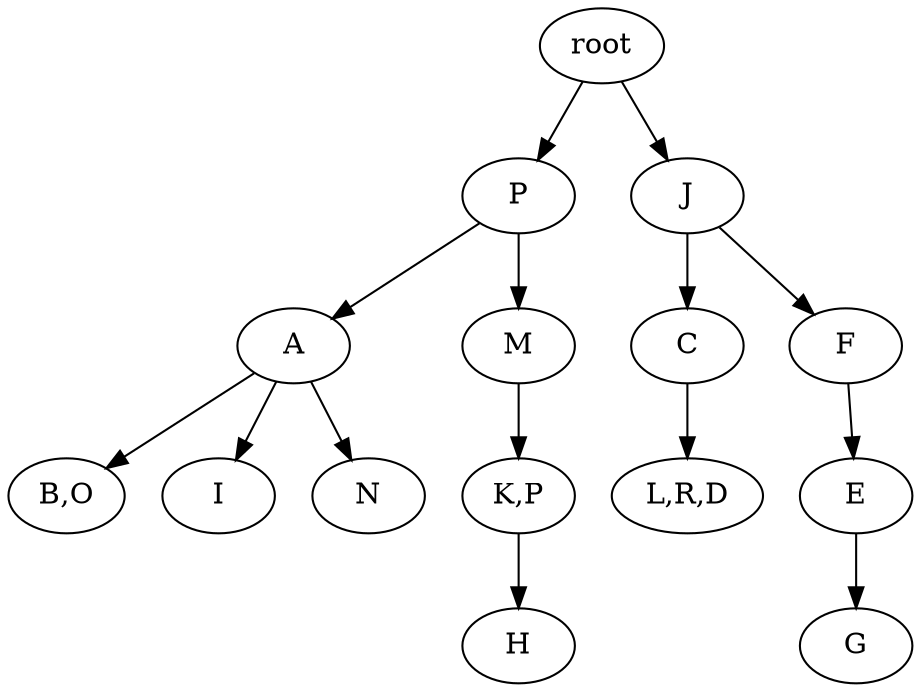 strict digraph G {
	graph [name=G];
	0	 [label=root];
	7	 [label=P];
	0 -> 7;
	1	 [label=J];
	0 -> 1;
	9	 [label=A];
	12	 [label="B,O"];
	9 -> 12;
	14	 [label=I];
	9 -> 14;
	13	 [label=N];
	9 -> 13;
	3	 [label=C];
	6	 [label="L,R,D"];
	3 -> 6;
	7 -> 9;
	8	 [label=M];
	7 -> 8;
	5	 [label=E];
	4	 [label=G];
	5 -> 4;
	2	 [label=F];
	2 -> 5;
	11	 [label=H];
	1 -> 3;
	1 -> 2;
	10	 [label="K,P"];
	10 -> 11;
	8 -> 10;
}
